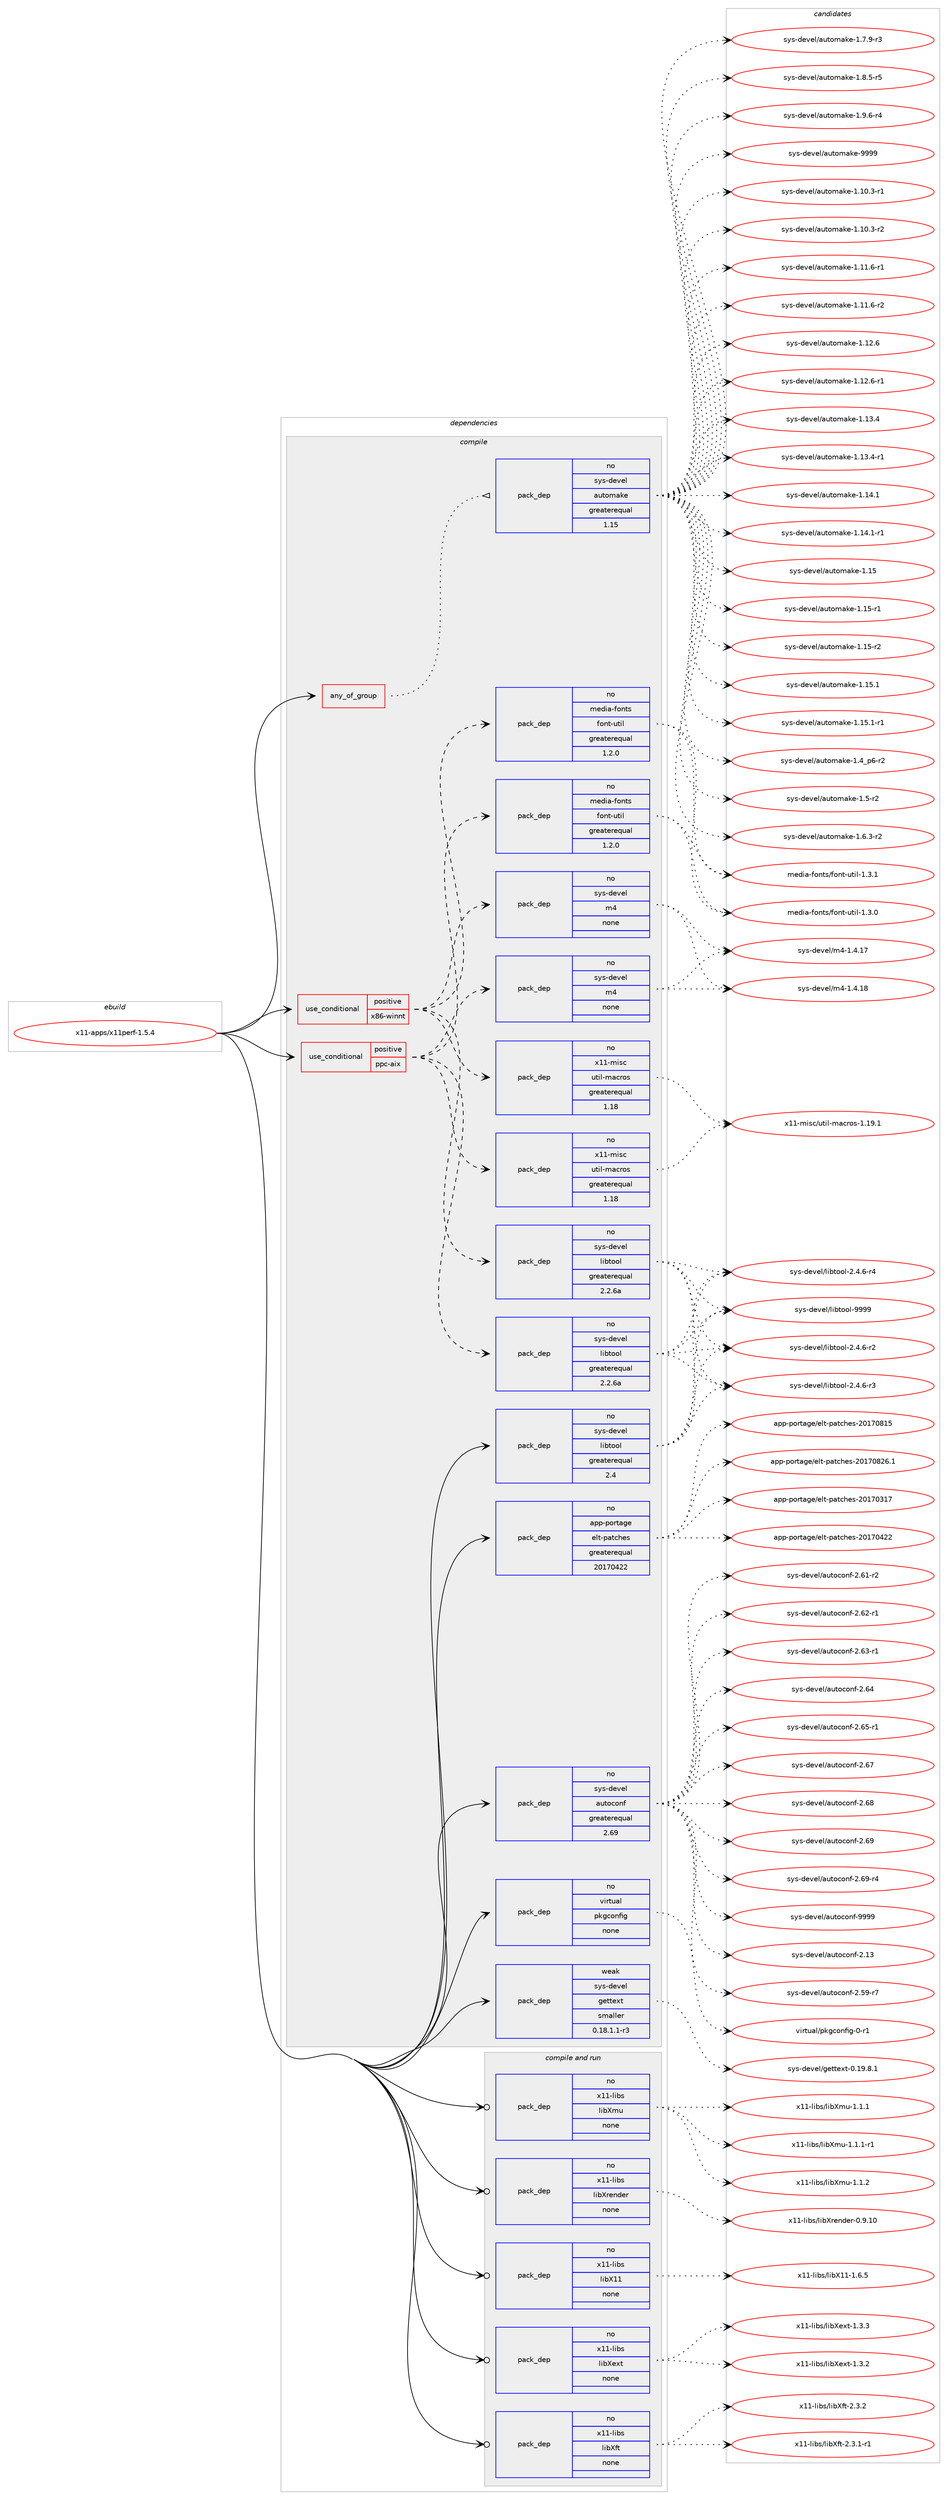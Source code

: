digraph prolog {

# *************
# Graph options
# *************

newrank=true;
concentrate=true;
compound=true;
graph [rankdir=LR,fontname=Helvetica,fontsize=10,ranksep=1.5];#, ranksep=2.5, nodesep=0.2];
edge  [arrowhead=vee];
node  [fontname=Helvetica,fontsize=10];

# **********
# The ebuild
# **********

subgraph cluster_leftcol {
color=gray;
rank=same;
label=<<i>ebuild</i>>;
id [label="x11-apps/x11perf-1.5.4", color=red, width=4, href="../x11-apps/x11perf-1.5.4.svg"];
}

# ****************
# The dependencies
# ****************

subgraph cluster_midcol {
color=gray;
label=<<i>dependencies</i>>;
subgraph cluster_compile {
fillcolor="#eeeeee";
style=filled;
label=<<i>compile</i>>;
subgraph any9031 {
dependency509584 [label=<<TABLE BORDER="0" CELLBORDER="1" CELLSPACING="0" CELLPADDING="4"><TR><TD CELLPADDING="10">any_of_group</TD></TR></TABLE>>, shape=none, color=red];subgraph pack378760 {
dependency509585 [label=<<TABLE BORDER="0" CELLBORDER="1" CELLSPACING="0" CELLPADDING="4" WIDTH="220"><TR><TD ROWSPAN="6" CELLPADDING="30">pack_dep</TD></TR><TR><TD WIDTH="110">no</TD></TR><TR><TD>sys-devel</TD></TR><TR><TD>automake</TD></TR><TR><TD>greaterequal</TD></TR><TR><TD>1.15</TD></TR></TABLE>>, shape=none, color=blue];
}
dependency509584:e -> dependency509585:w [weight=20,style="dotted",arrowhead="oinv"];
}
id:e -> dependency509584:w [weight=20,style="solid",arrowhead="vee"];
subgraph cond121454 {
dependency509586 [label=<<TABLE BORDER="0" CELLBORDER="1" CELLSPACING="0" CELLPADDING="4"><TR><TD ROWSPAN="3" CELLPADDING="10">use_conditional</TD></TR><TR><TD>positive</TD></TR><TR><TD>ppc-aix</TD></TR></TABLE>>, shape=none, color=red];
subgraph pack378761 {
dependency509587 [label=<<TABLE BORDER="0" CELLBORDER="1" CELLSPACING="0" CELLPADDING="4" WIDTH="220"><TR><TD ROWSPAN="6" CELLPADDING="30">pack_dep</TD></TR><TR><TD WIDTH="110">no</TD></TR><TR><TD>sys-devel</TD></TR><TR><TD>libtool</TD></TR><TR><TD>greaterequal</TD></TR><TR><TD>2.2.6a</TD></TR></TABLE>>, shape=none, color=blue];
}
dependency509586:e -> dependency509587:w [weight=20,style="dashed",arrowhead="vee"];
subgraph pack378762 {
dependency509588 [label=<<TABLE BORDER="0" CELLBORDER="1" CELLSPACING="0" CELLPADDING="4" WIDTH="220"><TR><TD ROWSPAN="6" CELLPADDING="30">pack_dep</TD></TR><TR><TD WIDTH="110">no</TD></TR><TR><TD>sys-devel</TD></TR><TR><TD>m4</TD></TR><TR><TD>none</TD></TR><TR><TD></TD></TR></TABLE>>, shape=none, color=blue];
}
dependency509586:e -> dependency509588:w [weight=20,style="dashed",arrowhead="vee"];
subgraph pack378763 {
dependency509589 [label=<<TABLE BORDER="0" CELLBORDER="1" CELLSPACING="0" CELLPADDING="4" WIDTH="220"><TR><TD ROWSPAN="6" CELLPADDING="30">pack_dep</TD></TR><TR><TD WIDTH="110">no</TD></TR><TR><TD>x11-misc</TD></TR><TR><TD>util-macros</TD></TR><TR><TD>greaterequal</TD></TR><TR><TD>1.18</TD></TR></TABLE>>, shape=none, color=blue];
}
dependency509586:e -> dependency509589:w [weight=20,style="dashed",arrowhead="vee"];
subgraph pack378764 {
dependency509590 [label=<<TABLE BORDER="0" CELLBORDER="1" CELLSPACING="0" CELLPADDING="4" WIDTH="220"><TR><TD ROWSPAN="6" CELLPADDING="30">pack_dep</TD></TR><TR><TD WIDTH="110">no</TD></TR><TR><TD>media-fonts</TD></TR><TR><TD>font-util</TD></TR><TR><TD>greaterequal</TD></TR><TR><TD>1.2.0</TD></TR></TABLE>>, shape=none, color=blue];
}
dependency509586:e -> dependency509590:w [weight=20,style="dashed",arrowhead="vee"];
}
id:e -> dependency509586:w [weight=20,style="solid",arrowhead="vee"];
subgraph cond121455 {
dependency509591 [label=<<TABLE BORDER="0" CELLBORDER="1" CELLSPACING="0" CELLPADDING="4"><TR><TD ROWSPAN="3" CELLPADDING="10">use_conditional</TD></TR><TR><TD>positive</TD></TR><TR><TD>x86-winnt</TD></TR></TABLE>>, shape=none, color=red];
subgraph pack378765 {
dependency509592 [label=<<TABLE BORDER="0" CELLBORDER="1" CELLSPACING="0" CELLPADDING="4" WIDTH="220"><TR><TD ROWSPAN="6" CELLPADDING="30">pack_dep</TD></TR><TR><TD WIDTH="110">no</TD></TR><TR><TD>sys-devel</TD></TR><TR><TD>libtool</TD></TR><TR><TD>greaterequal</TD></TR><TR><TD>2.2.6a</TD></TR></TABLE>>, shape=none, color=blue];
}
dependency509591:e -> dependency509592:w [weight=20,style="dashed",arrowhead="vee"];
subgraph pack378766 {
dependency509593 [label=<<TABLE BORDER="0" CELLBORDER="1" CELLSPACING="0" CELLPADDING="4" WIDTH="220"><TR><TD ROWSPAN="6" CELLPADDING="30">pack_dep</TD></TR><TR><TD WIDTH="110">no</TD></TR><TR><TD>sys-devel</TD></TR><TR><TD>m4</TD></TR><TR><TD>none</TD></TR><TR><TD></TD></TR></TABLE>>, shape=none, color=blue];
}
dependency509591:e -> dependency509593:w [weight=20,style="dashed",arrowhead="vee"];
subgraph pack378767 {
dependency509594 [label=<<TABLE BORDER="0" CELLBORDER="1" CELLSPACING="0" CELLPADDING="4" WIDTH="220"><TR><TD ROWSPAN="6" CELLPADDING="30">pack_dep</TD></TR><TR><TD WIDTH="110">no</TD></TR><TR><TD>x11-misc</TD></TR><TR><TD>util-macros</TD></TR><TR><TD>greaterequal</TD></TR><TR><TD>1.18</TD></TR></TABLE>>, shape=none, color=blue];
}
dependency509591:e -> dependency509594:w [weight=20,style="dashed",arrowhead="vee"];
subgraph pack378768 {
dependency509595 [label=<<TABLE BORDER="0" CELLBORDER="1" CELLSPACING="0" CELLPADDING="4" WIDTH="220"><TR><TD ROWSPAN="6" CELLPADDING="30">pack_dep</TD></TR><TR><TD WIDTH="110">no</TD></TR><TR><TD>media-fonts</TD></TR><TR><TD>font-util</TD></TR><TR><TD>greaterequal</TD></TR><TR><TD>1.2.0</TD></TR></TABLE>>, shape=none, color=blue];
}
dependency509591:e -> dependency509595:w [weight=20,style="dashed",arrowhead="vee"];
}
id:e -> dependency509591:w [weight=20,style="solid",arrowhead="vee"];
subgraph pack378769 {
dependency509596 [label=<<TABLE BORDER="0" CELLBORDER="1" CELLSPACING="0" CELLPADDING="4" WIDTH="220"><TR><TD ROWSPAN="6" CELLPADDING="30">pack_dep</TD></TR><TR><TD WIDTH="110">no</TD></TR><TR><TD>app-portage</TD></TR><TR><TD>elt-patches</TD></TR><TR><TD>greaterequal</TD></TR><TR><TD>20170422</TD></TR></TABLE>>, shape=none, color=blue];
}
id:e -> dependency509596:w [weight=20,style="solid",arrowhead="vee"];
subgraph pack378770 {
dependency509597 [label=<<TABLE BORDER="0" CELLBORDER="1" CELLSPACING="0" CELLPADDING="4" WIDTH="220"><TR><TD ROWSPAN="6" CELLPADDING="30">pack_dep</TD></TR><TR><TD WIDTH="110">no</TD></TR><TR><TD>sys-devel</TD></TR><TR><TD>autoconf</TD></TR><TR><TD>greaterequal</TD></TR><TR><TD>2.69</TD></TR></TABLE>>, shape=none, color=blue];
}
id:e -> dependency509597:w [weight=20,style="solid",arrowhead="vee"];
subgraph pack378771 {
dependency509598 [label=<<TABLE BORDER="0" CELLBORDER="1" CELLSPACING="0" CELLPADDING="4" WIDTH="220"><TR><TD ROWSPAN="6" CELLPADDING="30">pack_dep</TD></TR><TR><TD WIDTH="110">no</TD></TR><TR><TD>sys-devel</TD></TR><TR><TD>libtool</TD></TR><TR><TD>greaterequal</TD></TR><TR><TD>2.4</TD></TR></TABLE>>, shape=none, color=blue];
}
id:e -> dependency509598:w [weight=20,style="solid",arrowhead="vee"];
subgraph pack378772 {
dependency509599 [label=<<TABLE BORDER="0" CELLBORDER="1" CELLSPACING="0" CELLPADDING="4" WIDTH="220"><TR><TD ROWSPAN="6" CELLPADDING="30">pack_dep</TD></TR><TR><TD WIDTH="110">no</TD></TR><TR><TD>virtual</TD></TR><TR><TD>pkgconfig</TD></TR><TR><TD>none</TD></TR><TR><TD></TD></TR></TABLE>>, shape=none, color=blue];
}
id:e -> dependency509599:w [weight=20,style="solid",arrowhead="vee"];
subgraph pack378773 {
dependency509600 [label=<<TABLE BORDER="0" CELLBORDER="1" CELLSPACING="0" CELLPADDING="4" WIDTH="220"><TR><TD ROWSPAN="6" CELLPADDING="30">pack_dep</TD></TR><TR><TD WIDTH="110">weak</TD></TR><TR><TD>sys-devel</TD></TR><TR><TD>gettext</TD></TR><TR><TD>smaller</TD></TR><TR><TD>0.18.1.1-r3</TD></TR></TABLE>>, shape=none, color=blue];
}
id:e -> dependency509600:w [weight=20,style="solid",arrowhead="vee"];
}
subgraph cluster_compileandrun {
fillcolor="#eeeeee";
style=filled;
label=<<i>compile and run</i>>;
subgraph pack378774 {
dependency509601 [label=<<TABLE BORDER="0" CELLBORDER="1" CELLSPACING="0" CELLPADDING="4" WIDTH="220"><TR><TD ROWSPAN="6" CELLPADDING="30">pack_dep</TD></TR><TR><TD WIDTH="110">no</TD></TR><TR><TD>x11-libs</TD></TR><TR><TD>libX11</TD></TR><TR><TD>none</TD></TR><TR><TD></TD></TR></TABLE>>, shape=none, color=blue];
}
id:e -> dependency509601:w [weight=20,style="solid",arrowhead="odotvee"];
subgraph pack378775 {
dependency509602 [label=<<TABLE BORDER="0" CELLBORDER="1" CELLSPACING="0" CELLPADDING="4" WIDTH="220"><TR><TD ROWSPAN="6" CELLPADDING="30">pack_dep</TD></TR><TR><TD WIDTH="110">no</TD></TR><TR><TD>x11-libs</TD></TR><TR><TD>libXext</TD></TR><TR><TD>none</TD></TR><TR><TD></TD></TR></TABLE>>, shape=none, color=blue];
}
id:e -> dependency509602:w [weight=20,style="solid",arrowhead="odotvee"];
subgraph pack378776 {
dependency509603 [label=<<TABLE BORDER="0" CELLBORDER="1" CELLSPACING="0" CELLPADDING="4" WIDTH="220"><TR><TD ROWSPAN="6" CELLPADDING="30">pack_dep</TD></TR><TR><TD WIDTH="110">no</TD></TR><TR><TD>x11-libs</TD></TR><TR><TD>libXft</TD></TR><TR><TD>none</TD></TR><TR><TD></TD></TR></TABLE>>, shape=none, color=blue];
}
id:e -> dependency509603:w [weight=20,style="solid",arrowhead="odotvee"];
subgraph pack378777 {
dependency509604 [label=<<TABLE BORDER="0" CELLBORDER="1" CELLSPACING="0" CELLPADDING="4" WIDTH="220"><TR><TD ROWSPAN="6" CELLPADDING="30">pack_dep</TD></TR><TR><TD WIDTH="110">no</TD></TR><TR><TD>x11-libs</TD></TR><TR><TD>libXmu</TD></TR><TR><TD>none</TD></TR><TR><TD></TD></TR></TABLE>>, shape=none, color=blue];
}
id:e -> dependency509604:w [weight=20,style="solid",arrowhead="odotvee"];
subgraph pack378778 {
dependency509605 [label=<<TABLE BORDER="0" CELLBORDER="1" CELLSPACING="0" CELLPADDING="4" WIDTH="220"><TR><TD ROWSPAN="6" CELLPADDING="30">pack_dep</TD></TR><TR><TD WIDTH="110">no</TD></TR><TR><TD>x11-libs</TD></TR><TR><TD>libXrender</TD></TR><TR><TD>none</TD></TR><TR><TD></TD></TR></TABLE>>, shape=none, color=blue];
}
id:e -> dependency509605:w [weight=20,style="solid",arrowhead="odotvee"];
}
subgraph cluster_run {
fillcolor="#eeeeee";
style=filled;
label=<<i>run</i>>;
}
}

# **************
# The candidates
# **************

subgraph cluster_choices {
rank=same;
color=gray;
label=<<i>candidates</i>>;

subgraph choice378760 {
color=black;
nodesep=1;
choice11512111545100101118101108479711711611110997107101454946494846514511449 [label="sys-devel/automake-1.10.3-r1", color=red, width=4,href="../sys-devel/automake-1.10.3-r1.svg"];
choice11512111545100101118101108479711711611110997107101454946494846514511450 [label="sys-devel/automake-1.10.3-r2", color=red, width=4,href="../sys-devel/automake-1.10.3-r2.svg"];
choice11512111545100101118101108479711711611110997107101454946494946544511449 [label="sys-devel/automake-1.11.6-r1", color=red, width=4,href="../sys-devel/automake-1.11.6-r1.svg"];
choice11512111545100101118101108479711711611110997107101454946494946544511450 [label="sys-devel/automake-1.11.6-r2", color=red, width=4,href="../sys-devel/automake-1.11.6-r2.svg"];
choice1151211154510010111810110847971171161111099710710145494649504654 [label="sys-devel/automake-1.12.6", color=red, width=4,href="../sys-devel/automake-1.12.6.svg"];
choice11512111545100101118101108479711711611110997107101454946495046544511449 [label="sys-devel/automake-1.12.6-r1", color=red, width=4,href="../sys-devel/automake-1.12.6-r1.svg"];
choice1151211154510010111810110847971171161111099710710145494649514652 [label="sys-devel/automake-1.13.4", color=red, width=4,href="../sys-devel/automake-1.13.4.svg"];
choice11512111545100101118101108479711711611110997107101454946495146524511449 [label="sys-devel/automake-1.13.4-r1", color=red, width=4,href="../sys-devel/automake-1.13.4-r1.svg"];
choice1151211154510010111810110847971171161111099710710145494649524649 [label="sys-devel/automake-1.14.1", color=red, width=4,href="../sys-devel/automake-1.14.1.svg"];
choice11512111545100101118101108479711711611110997107101454946495246494511449 [label="sys-devel/automake-1.14.1-r1", color=red, width=4,href="../sys-devel/automake-1.14.1-r1.svg"];
choice115121115451001011181011084797117116111109971071014549464953 [label="sys-devel/automake-1.15", color=red, width=4,href="../sys-devel/automake-1.15.svg"];
choice1151211154510010111810110847971171161111099710710145494649534511449 [label="sys-devel/automake-1.15-r1", color=red, width=4,href="../sys-devel/automake-1.15-r1.svg"];
choice1151211154510010111810110847971171161111099710710145494649534511450 [label="sys-devel/automake-1.15-r2", color=red, width=4,href="../sys-devel/automake-1.15-r2.svg"];
choice1151211154510010111810110847971171161111099710710145494649534649 [label="sys-devel/automake-1.15.1", color=red, width=4,href="../sys-devel/automake-1.15.1.svg"];
choice11512111545100101118101108479711711611110997107101454946495346494511449 [label="sys-devel/automake-1.15.1-r1", color=red, width=4,href="../sys-devel/automake-1.15.1-r1.svg"];
choice115121115451001011181011084797117116111109971071014549465295112544511450 [label="sys-devel/automake-1.4_p6-r2", color=red, width=4,href="../sys-devel/automake-1.4_p6-r2.svg"];
choice11512111545100101118101108479711711611110997107101454946534511450 [label="sys-devel/automake-1.5-r2", color=red, width=4,href="../sys-devel/automake-1.5-r2.svg"];
choice115121115451001011181011084797117116111109971071014549465446514511450 [label="sys-devel/automake-1.6.3-r2", color=red, width=4,href="../sys-devel/automake-1.6.3-r2.svg"];
choice115121115451001011181011084797117116111109971071014549465546574511451 [label="sys-devel/automake-1.7.9-r3", color=red, width=4,href="../sys-devel/automake-1.7.9-r3.svg"];
choice115121115451001011181011084797117116111109971071014549465646534511453 [label="sys-devel/automake-1.8.5-r5", color=red, width=4,href="../sys-devel/automake-1.8.5-r5.svg"];
choice115121115451001011181011084797117116111109971071014549465746544511452 [label="sys-devel/automake-1.9.6-r4", color=red, width=4,href="../sys-devel/automake-1.9.6-r4.svg"];
choice115121115451001011181011084797117116111109971071014557575757 [label="sys-devel/automake-9999", color=red, width=4,href="../sys-devel/automake-9999.svg"];
dependency509585:e -> choice11512111545100101118101108479711711611110997107101454946494846514511449:w [style=dotted,weight="100"];
dependency509585:e -> choice11512111545100101118101108479711711611110997107101454946494846514511450:w [style=dotted,weight="100"];
dependency509585:e -> choice11512111545100101118101108479711711611110997107101454946494946544511449:w [style=dotted,weight="100"];
dependency509585:e -> choice11512111545100101118101108479711711611110997107101454946494946544511450:w [style=dotted,weight="100"];
dependency509585:e -> choice1151211154510010111810110847971171161111099710710145494649504654:w [style=dotted,weight="100"];
dependency509585:e -> choice11512111545100101118101108479711711611110997107101454946495046544511449:w [style=dotted,weight="100"];
dependency509585:e -> choice1151211154510010111810110847971171161111099710710145494649514652:w [style=dotted,weight="100"];
dependency509585:e -> choice11512111545100101118101108479711711611110997107101454946495146524511449:w [style=dotted,weight="100"];
dependency509585:e -> choice1151211154510010111810110847971171161111099710710145494649524649:w [style=dotted,weight="100"];
dependency509585:e -> choice11512111545100101118101108479711711611110997107101454946495246494511449:w [style=dotted,weight="100"];
dependency509585:e -> choice115121115451001011181011084797117116111109971071014549464953:w [style=dotted,weight="100"];
dependency509585:e -> choice1151211154510010111810110847971171161111099710710145494649534511449:w [style=dotted,weight="100"];
dependency509585:e -> choice1151211154510010111810110847971171161111099710710145494649534511450:w [style=dotted,weight="100"];
dependency509585:e -> choice1151211154510010111810110847971171161111099710710145494649534649:w [style=dotted,weight="100"];
dependency509585:e -> choice11512111545100101118101108479711711611110997107101454946495346494511449:w [style=dotted,weight="100"];
dependency509585:e -> choice115121115451001011181011084797117116111109971071014549465295112544511450:w [style=dotted,weight="100"];
dependency509585:e -> choice11512111545100101118101108479711711611110997107101454946534511450:w [style=dotted,weight="100"];
dependency509585:e -> choice115121115451001011181011084797117116111109971071014549465446514511450:w [style=dotted,weight="100"];
dependency509585:e -> choice115121115451001011181011084797117116111109971071014549465546574511451:w [style=dotted,weight="100"];
dependency509585:e -> choice115121115451001011181011084797117116111109971071014549465646534511453:w [style=dotted,weight="100"];
dependency509585:e -> choice115121115451001011181011084797117116111109971071014549465746544511452:w [style=dotted,weight="100"];
dependency509585:e -> choice115121115451001011181011084797117116111109971071014557575757:w [style=dotted,weight="100"];
}
subgraph choice378761 {
color=black;
nodesep=1;
choice1151211154510010111810110847108105981161111111084550465246544511450 [label="sys-devel/libtool-2.4.6-r2", color=red, width=4,href="../sys-devel/libtool-2.4.6-r2.svg"];
choice1151211154510010111810110847108105981161111111084550465246544511451 [label="sys-devel/libtool-2.4.6-r3", color=red, width=4,href="../sys-devel/libtool-2.4.6-r3.svg"];
choice1151211154510010111810110847108105981161111111084550465246544511452 [label="sys-devel/libtool-2.4.6-r4", color=red, width=4,href="../sys-devel/libtool-2.4.6-r4.svg"];
choice1151211154510010111810110847108105981161111111084557575757 [label="sys-devel/libtool-9999", color=red, width=4,href="../sys-devel/libtool-9999.svg"];
dependency509587:e -> choice1151211154510010111810110847108105981161111111084550465246544511450:w [style=dotted,weight="100"];
dependency509587:e -> choice1151211154510010111810110847108105981161111111084550465246544511451:w [style=dotted,weight="100"];
dependency509587:e -> choice1151211154510010111810110847108105981161111111084550465246544511452:w [style=dotted,weight="100"];
dependency509587:e -> choice1151211154510010111810110847108105981161111111084557575757:w [style=dotted,weight="100"];
}
subgraph choice378762 {
color=black;
nodesep=1;
choice11512111545100101118101108471095245494652464955 [label="sys-devel/m4-1.4.17", color=red, width=4,href="../sys-devel/m4-1.4.17.svg"];
choice11512111545100101118101108471095245494652464956 [label="sys-devel/m4-1.4.18", color=red, width=4,href="../sys-devel/m4-1.4.18.svg"];
dependency509588:e -> choice11512111545100101118101108471095245494652464955:w [style=dotted,weight="100"];
dependency509588:e -> choice11512111545100101118101108471095245494652464956:w [style=dotted,weight="100"];
}
subgraph choice378763 {
color=black;
nodesep=1;
choice120494945109105115994711711610510845109979911411111545494649574649 [label="x11-misc/util-macros-1.19.1", color=red, width=4,href="../x11-misc/util-macros-1.19.1.svg"];
dependency509589:e -> choice120494945109105115994711711610510845109979911411111545494649574649:w [style=dotted,weight="100"];
}
subgraph choice378764 {
color=black;
nodesep=1;
choice10910110010597451021111101161154710211111011645117116105108454946514648 [label="media-fonts/font-util-1.3.0", color=red, width=4,href="../media-fonts/font-util-1.3.0.svg"];
choice10910110010597451021111101161154710211111011645117116105108454946514649 [label="media-fonts/font-util-1.3.1", color=red, width=4,href="../media-fonts/font-util-1.3.1.svg"];
dependency509590:e -> choice10910110010597451021111101161154710211111011645117116105108454946514648:w [style=dotted,weight="100"];
dependency509590:e -> choice10910110010597451021111101161154710211111011645117116105108454946514649:w [style=dotted,weight="100"];
}
subgraph choice378765 {
color=black;
nodesep=1;
choice1151211154510010111810110847108105981161111111084550465246544511450 [label="sys-devel/libtool-2.4.6-r2", color=red, width=4,href="../sys-devel/libtool-2.4.6-r2.svg"];
choice1151211154510010111810110847108105981161111111084550465246544511451 [label="sys-devel/libtool-2.4.6-r3", color=red, width=4,href="../sys-devel/libtool-2.4.6-r3.svg"];
choice1151211154510010111810110847108105981161111111084550465246544511452 [label="sys-devel/libtool-2.4.6-r4", color=red, width=4,href="../sys-devel/libtool-2.4.6-r4.svg"];
choice1151211154510010111810110847108105981161111111084557575757 [label="sys-devel/libtool-9999", color=red, width=4,href="../sys-devel/libtool-9999.svg"];
dependency509592:e -> choice1151211154510010111810110847108105981161111111084550465246544511450:w [style=dotted,weight="100"];
dependency509592:e -> choice1151211154510010111810110847108105981161111111084550465246544511451:w [style=dotted,weight="100"];
dependency509592:e -> choice1151211154510010111810110847108105981161111111084550465246544511452:w [style=dotted,weight="100"];
dependency509592:e -> choice1151211154510010111810110847108105981161111111084557575757:w [style=dotted,weight="100"];
}
subgraph choice378766 {
color=black;
nodesep=1;
choice11512111545100101118101108471095245494652464955 [label="sys-devel/m4-1.4.17", color=red, width=4,href="../sys-devel/m4-1.4.17.svg"];
choice11512111545100101118101108471095245494652464956 [label="sys-devel/m4-1.4.18", color=red, width=4,href="../sys-devel/m4-1.4.18.svg"];
dependency509593:e -> choice11512111545100101118101108471095245494652464955:w [style=dotted,weight="100"];
dependency509593:e -> choice11512111545100101118101108471095245494652464956:w [style=dotted,weight="100"];
}
subgraph choice378767 {
color=black;
nodesep=1;
choice120494945109105115994711711610510845109979911411111545494649574649 [label="x11-misc/util-macros-1.19.1", color=red, width=4,href="../x11-misc/util-macros-1.19.1.svg"];
dependency509594:e -> choice120494945109105115994711711610510845109979911411111545494649574649:w [style=dotted,weight="100"];
}
subgraph choice378768 {
color=black;
nodesep=1;
choice10910110010597451021111101161154710211111011645117116105108454946514648 [label="media-fonts/font-util-1.3.0", color=red, width=4,href="../media-fonts/font-util-1.3.0.svg"];
choice10910110010597451021111101161154710211111011645117116105108454946514649 [label="media-fonts/font-util-1.3.1", color=red, width=4,href="../media-fonts/font-util-1.3.1.svg"];
dependency509595:e -> choice10910110010597451021111101161154710211111011645117116105108454946514648:w [style=dotted,weight="100"];
dependency509595:e -> choice10910110010597451021111101161154710211111011645117116105108454946514649:w [style=dotted,weight="100"];
}
subgraph choice378769 {
color=black;
nodesep=1;
choice97112112451121111141169710310147101108116451129711699104101115455048495548514955 [label="app-portage/elt-patches-20170317", color=red, width=4,href="../app-portage/elt-patches-20170317.svg"];
choice97112112451121111141169710310147101108116451129711699104101115455048495548525050 [label="app-portage/elt-patches-20170422", color=red, width=4,href="../app-portage/elt-patches-20170422.svg"];
choice97112112451121111141169710310147101108116451129711699104101115455048495548564953 [label="app-portage/elt-patches-20170815", color=red, width=4,href="../app-portage/elt-patches-20170815.svg"];
choice971121124511211111411697103101471011081164511297116991041011154550484955485650544649 [label="app-portage/elt-patches-20170826.1", color=red, width=4,href="../app-portage/elt-patches-20170826.1.svg"];
dependency509596:e -> choice97112112451121111141169710310147101108116451129711699104101115455048495548514955:w [style=dotted,weight="100"];
dependency509596:e -> choice97112112451121111141169710310147101108116451129711699104101115455048495548525050:w [style=dotted,weight="100"];
dependency509596:e -> choice97112112451121111141169710310147101108116451129711699104101115455048495548564953:w [style=dotted,weight="100"];
dependency509596:e -> choice971121124511211111411697103101471011081164511297116991041011154550484955485650544649:w [style=dotted,weight="100"];
}
subgraph choice378770 {
color=black;
nodesep=1;
choice115121115451001011181011084797117116111991111101024550464951 [label="sys-devel/autoconf-2.13", color=red, width=4,href="../sys-devel/autoconf-2.13.svg"];
choice1151211154510010111810110847971171161119911111010245504653574511455 [label="sys-devel/autoconf-2.59-r7", color=red, width=4,href="../sys-devel/autoconf-2.59-r7.svg"];
choice1151211154510010111810110847971171161119911111010245504654494511450 [label="sys-devel/autoconf-2.61-r2", color=red, width=4,href="../sys-devel/autoconf-2.61-r2.svg"];
choice1151211154510010111810110847971171161119911111010245504654504511449 [label="sys-devel/autoconf-2.62-r1", color=red, width=4,href="../sys-devel/autoconf-2.62-r1.svg"];
choice1151211154510010111810110847971171161119911111010245504654514511449 [label="sys-devel/autoconf-2.63-r1", color=red, width=4,href="../sys-devel/autoconf-2.63-r1.svg"];
choice115121115451001011181011084797117116111991111101024550465452 [label="sys-devel/autoconf-2.64", color=red, width=4,href="../sys-devel/autoconf-2.64.svg"];
choice1151211154510010111810110847971171161119911111010245504654534511449 [label="sys-devel/autoconf-2.65-r1", color=red, width=4,href="../sys-devel/autoconf-2.65-r1.svg"];
choice115121115451001011181011084797117116111991111101024550465455 [label="sys-devel/autoconf-2.67", color=red, width=4,href="../sys-devel/autoconf-2.67.svg"];
choice115121115451001011181011084797117116111991111101024550465456 [label="sys-devel/autoconf-2.68", color=red, width=4,href="../sys-devel/autoconf-2.68.svg"];
choice115121115451001011181011084797117116111991111101024550465457 [label="sys-devel/autoconf-2.69", color=red, width=4,href="../sys-devel/autoconf-2.69.svg"];
choice1151211154510010111810110847971171161119911111010245504654574511452 [label="sys-devel/autoconf-2.69-r4", color=red, width=4,href="../sys-devel/autoconf-2.69-r4.svg"];
choice115121115451001011181011084797117116111991111101024557575757 [label="sys-devel/autoconf-9999", color=red, width=4,href="../sys-devel/autoconf-9999.svg"];
dependency509597:e -> choice115121115451001011181011084797117116111991111101024550464951:w [style=dotted,weight="100"];
dependency509597:e -> choice1151211154510010111810110847971171161119911111010245504653574511455:w [style=dotted,weight="100"];
dependency509597:e -> choice1151211154510010111810110847971171161119911111010245504654494511450:w [style=dotted,weight="100"];
dependency509597:e -> choice1151211154510010111810110847971171161119911111010245504654504511449:w [style=dotted,weight="100"];
dependency509597:e -> choice1151211154510010111810110847971171161119911111010245504654514511449:w [style=dotted,weight="100"];
dependency509597:e -> choice115121115451001011181011084797117116111991111101024550465452:w [style=dotted,weight="100"];
dependency509597:e -> choice1151211154510010111810110847971171161119911111010245504654534511449:w [style=dotted,weight="100"];
dependency509597:e -> choice115121115451001011181011084797117116111991111101024550465455:w [style=dotted,weight="100"];
dependency509597:e -> choice115121115451001011181011084797117116111991111101024550465456:w [style=dotted,weight="100"];
dependency509597:e -> choice115121115451001011181011084797117116111991111101024550465457:w [style=dotted,weight="100"];
dependency509597:e -> choice1151211154510010111810110847971171161119911111010245504654574511452:w [style=dotted,weight="100"];
dependency509597:e -> choice115121115451001011181011084797117116111991111101024557575757:w [style=dotted,weight="100"];
}
subgraph choice378771 {
color=black;
nodesep=1;
choice1151211154510010111810110847108105981161111111084550465246544511450 [label="sys-devel/libtool-2.4.6-r2", color=red, width=4,href="../sys-devel/libtool-2.4.6-r2.svg"];
choice1151211154510010111810110847108105981161111111084550465246544511451 [label="sys-devel/libtool-2.4.6-r3", color=red, width=4,href="../sys-devel/libtool-2.4.6-r3.svg"];
choice1151211154510010111810110847108105981161111111084550465246544511452 [label="sys-devel/libtool-2.4.6-r4", color=red, width=4,href="../sys-devel/libtool-2.4.6-r4.svg"];
choice1151211154510010111810110847108105981161111111084557575757 [label="sys-devel/libtool-9999", color=red, width=4,href="../sys-devel/libtool-9999.svg"];
dependency509598:e -> choice1151211154510010111810110847108105981161111111084550465246544511450:w [style=dotted,weight="100"];
dependency509598:e -> choice1151211154510010111810110847108105981161111111084550465246544511451:w [style=dotted,weight="100"];
dependency509598:e -> choice1151211154510010111810110847108105981161111111084550465246544511452:w [style=dotted,weight="100"];
dependency509598:e -> choice1151211154510010111810110847108105981161111111084557575757:w [style=dotted,weight="100"];
}
subgraph choice378772 {
color=black;
nodesep=1;
choice11810511411611797108471121071039911111010210510345484511449 [label="virtual/pkgconfig-0-r1", color=red, width=4,href="../virtual/pkgconfig-0-r1.svg"];
dependency509599:e -> choice11810511411611797108471121071039911111010210510345484511449:w [style=dotted,weight="100"];
}
subgraph choice378773 {
color=black;
nodesep=1;
choice1151211154510010111810110847103101116116101120116454846495746564649 [label="sys-devel/gettext-0.19.8.1", color=red, width=4,href="../sys-devel/gettext-0.19.8.1.svg"];
dependency509600:e -> choice1151211154510010111810110847103101116116101120116454846495746564649:w [style=dotted,weight="100"];
}
subgraph choice378774 {
color=black;
nodesep=1;
choice120494945108105981154710810598884949454946544653 [label="x11-libs/libX11-1.6.5", color=red, width=4,href="../x11-libs/libX11-1.6.5.svg"];
dependency509601:e -> choice120494945108105981154710810598884949454946544653:w [style=dotted,weight="100"];
}
subgraph choice378775 {
color=black;
nodesep=1;
choice12049494510810598115471081059888101120116454946514650 [label="x11-libs/libXext-1.3.2", color=red, width=4,href="../x11-libs/libXext-1.3.2.svg"];
choice12049494510810598115471081059888101120116454946514651 [label="x11-libs/libXext-1.3.3", color=red, width=4,href="../x11-libs/libXext-1.3.3.svg"];
dependency509602:e -> choice12049494510810598115471081059888101120116454946514650:w [style=dotted,weight="100"];
dependency509602:e -> choice12049494510810598115471081059888101120116454946514651:w [style=dotted,weight="100"];
}
subgraph choice378776 {
color=black;
nodesep=1;
choice120494945108105981154710810598881021164550465146494511449 [label="x11-libs/libXft-2.3.1-r1", color=red, width=4,href="../x11-libs/libXft-2.3.1-r1.svg"];
choice12049494510810598115471081059888102116455046514650 [label="x11-libs/libXft-2.3.2", color=red, width=4,href="../x11-libs/libXft-2.3.2.svg"];
dependency509603:e -> choice120494945108105981154710810598881021164550465146494511449:w [style=dotted,weight="100"];
dependency509603:e -> choice12049494510810598115471081059888102116455046514650:w [style=dotted,weight="100"];
}
subgraph choice378777 {
color=black;
nodesep=1;
choice12049494510810598115471081059888109117454946494649 [label="x11-libs/libXmu-1.1.1", color=red, width=4,href="../x11-libs/libXmu-1.1.1.svg"];
choice120494945108105981154710810598881091174549464946494511449 [label="x11-libs/libXmu-1.1.1-r1", color=red, width=4,href="../x11-libs/libXmu-1.1.1-r1.svg"];
choice12049494510810598115471081059888109117454946494650 [label="x11-libs/libXmu-1.1.2", color=red, width=4,href="../x11-libs/libXmu-1.1.2.svg"];
dependency509604:e -> choice12049494510810598115471081059888109117454946494649:w [style=dotted,weight="100"];
dependency509604:e -> choice120494945108105981154710810598881091174549464946494511449:w [style=dotted,weight="100"];
dependency509604:e -> choice12049494510810598115471081059888109117454946494650:w [style=dotted,weight="100"];
}
subgraph choice378778 {
color=black;
nodesep=1;
choice1204949451081059811547108105988811410111010010111445484657464948 [label="x11-libs/libXrender-0.9.10", color=red, width=4,href="../x11-libs/libXrender-0.9.10.svg"];
dependency509605:e -> choice1204949451081059811547108105988811410111010010111445484657464948:w [style=dotted,weight="100"];
}
}

}
